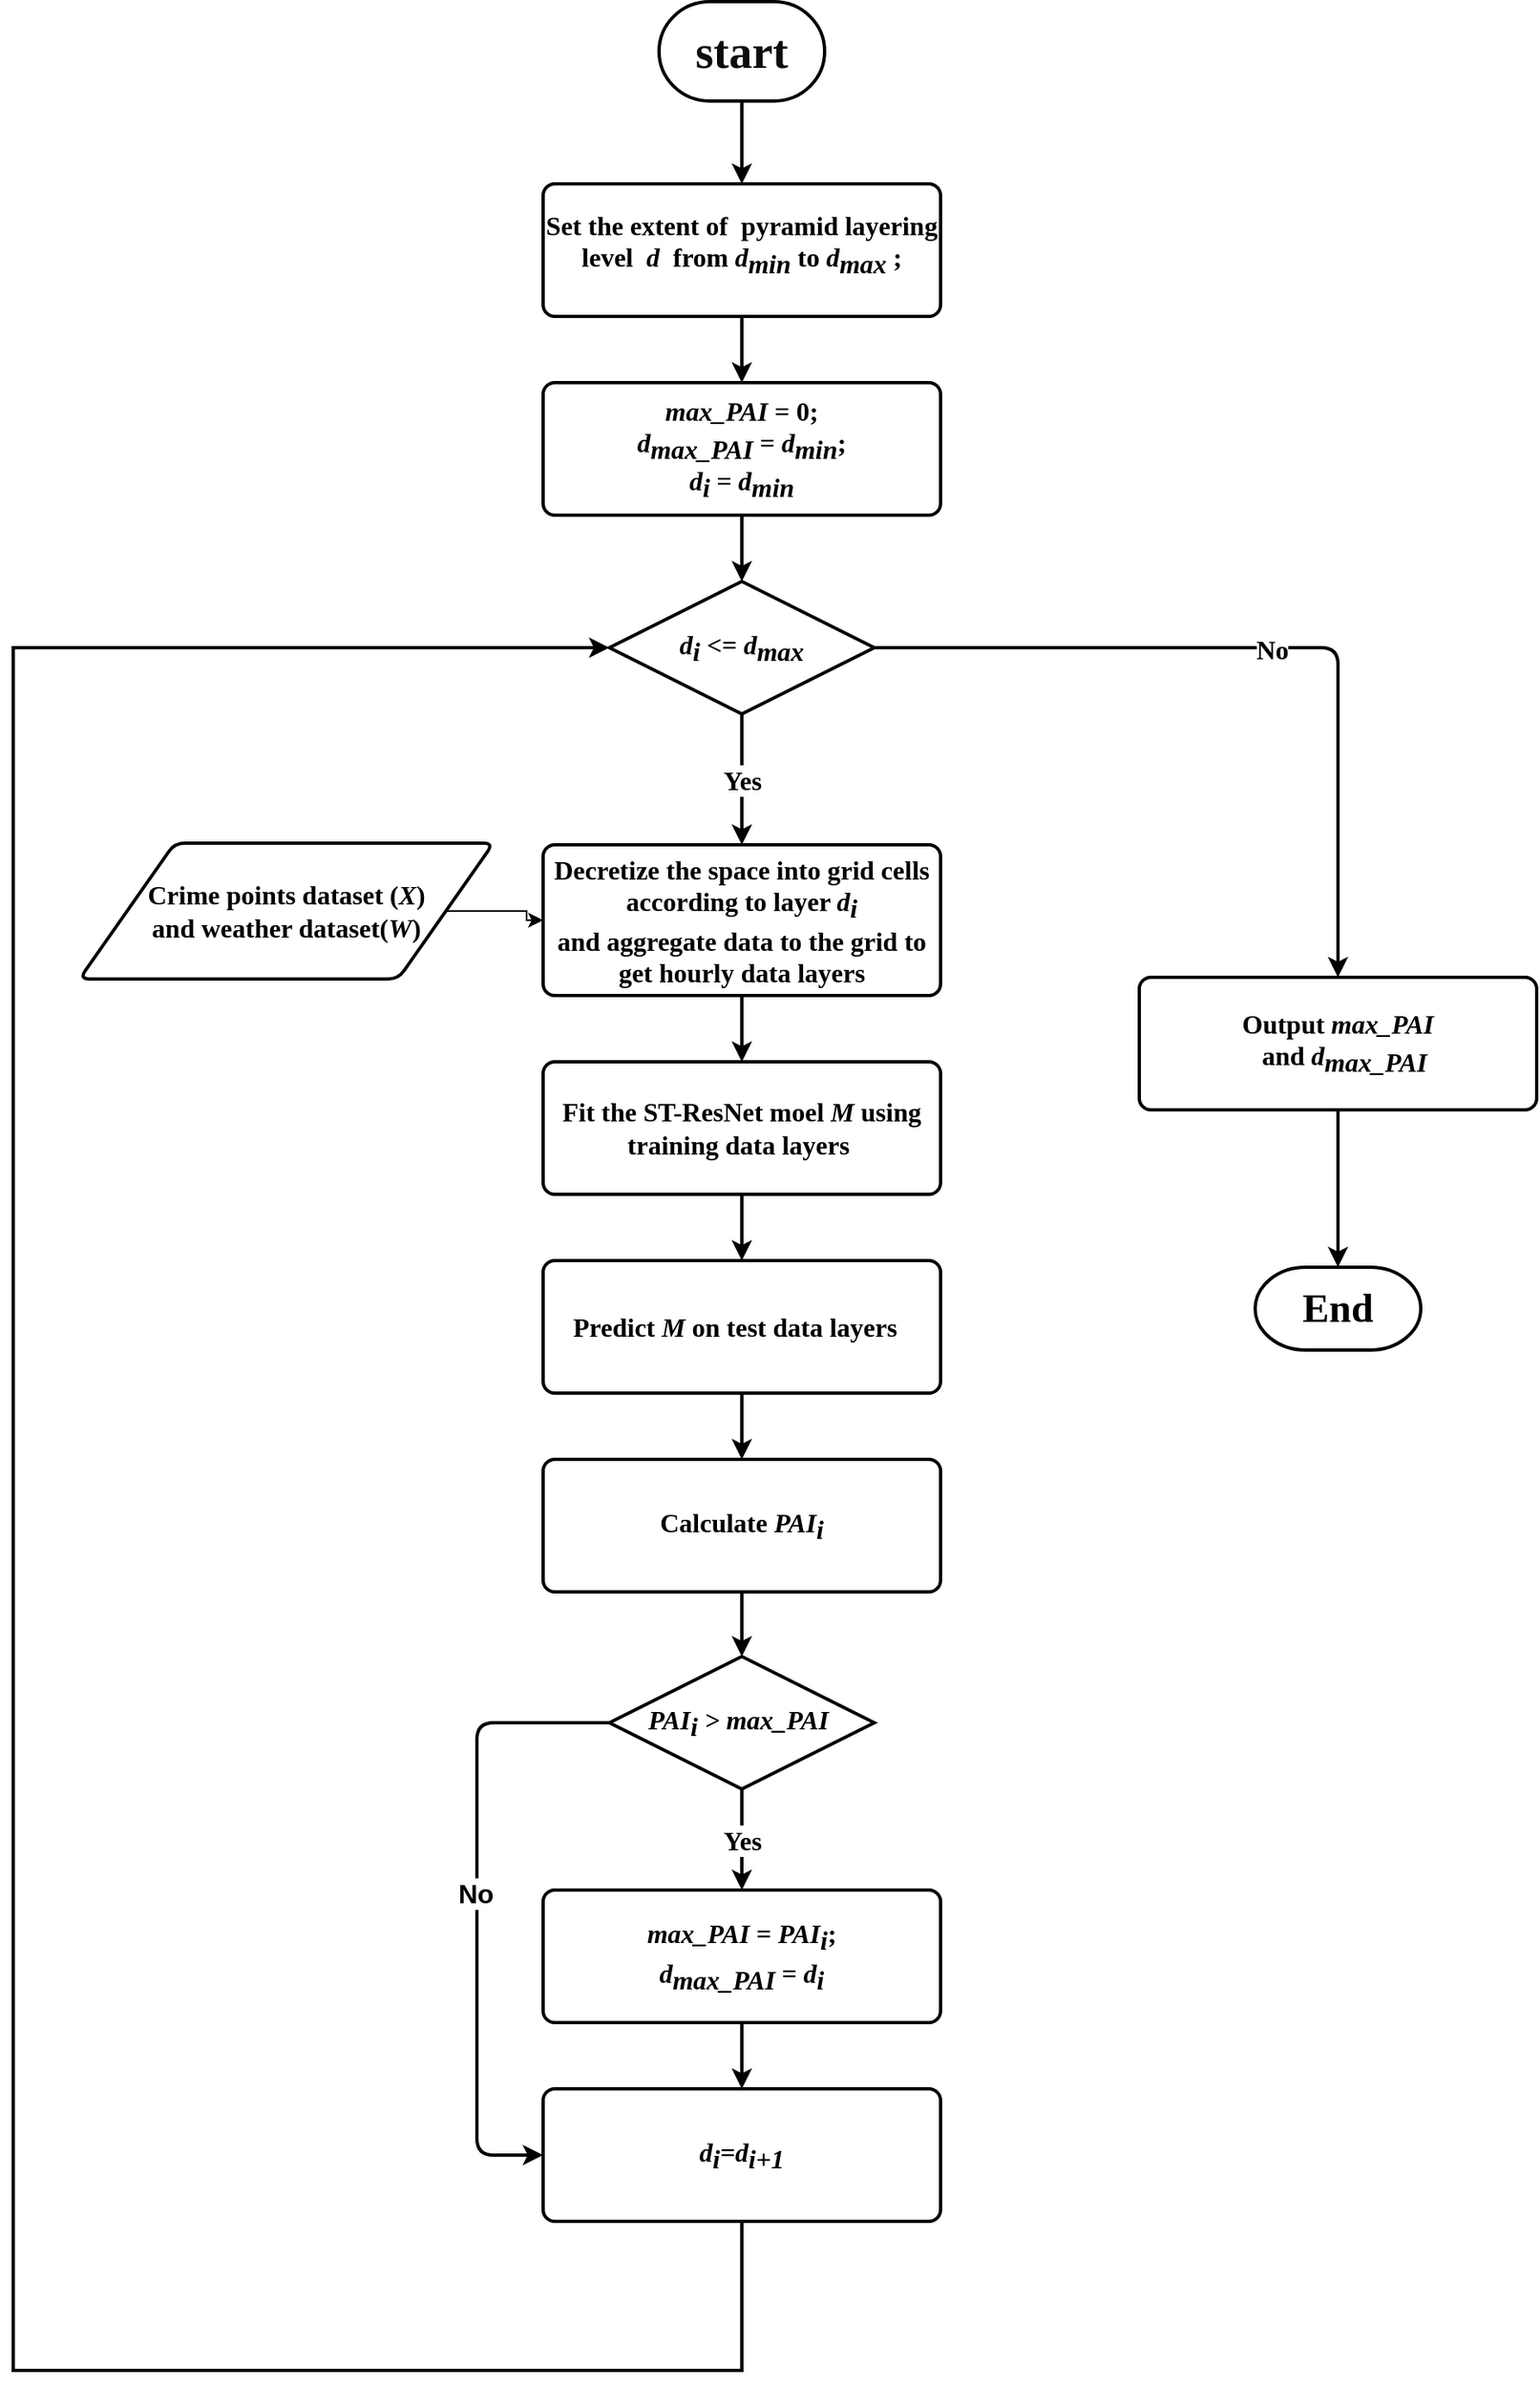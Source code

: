 <mxfile version="14.5.8" type="github">
  <diagram id="C5RBs43oDa-KdzZeNtuy" name="Page-1">
    <mxGraphModel dx="2249" dy="762" grid="1" gridSize="10" guides="1" tooltips="1" connect="1" arrows="1" fold="1" page="1" pageScale="1" pageWidth="827" pageHeight="1169" background="none" math="0" shadow="0">
      <root>
        <mxCell id="WIyWlLk6GJQsqaUBKTNV-0" />
        <mxCell id="WIyWlLk6GJQsqaUBKTNV-1" parent="WIyWlLk6GJQsqaUBKTNV-0" />
        <mxCell id="hjN7Fwfowrnle01kFaeb-0" value="start" style="strokeWidth=2;html=1;shape=mxgraph.flowchart.terminator;whiteSpace=wrap;fontSize=28;labelBackgroundColor=none;fontColor=#0D0D0D;fontFamily=Times New Roman;fontStyle=1" parent="WIyWlLk6GJQsqaUBKTNV-1" vertex="1">
          <mxGeometry x="190" y="90" width="100" height="60" as="geometry" />
        </mxCell>
        <mxCell id="hjN7Fwfowrnle01kFaeb-1" value="&lt;font style=&quot;font-size: 16px;&quot;&gt;&lt;br style=&quot;font-size: 16px;&quot;&gt;&lt;div style=&quot;font-size: 16px;&quot;&gt;&lt;span style=&quot;font-size: 16px;&quot;&gt;Set the extent of&amp;nbsp; pyramid layering level&amp;nbsp;&amp;nbsp;&lt;/span&gt;&lt;i style=&quot;font-size: 16px;&quot;&gt;d&amp;nbsp; &lt;/i&gt;&lt;span style=&quot;font-size: 16px;&quot;&gt;from &lt;i style=&quot;font-size: 16px;&quot;&gt;d&lt;sub style=&quot;font-size: 16px;&quot;&gt;min&lt;/sub&gt;&lt;/i&gt; to &lt;i style=&quot;font-size: 16px;&quot;&gt;d&lt;/i&gt;&lt;span style=&quot;font-style: italic; font-size: 16px;&quot;&gt;&lt;sub style=&quot;font-size: 16px;&quot;&gt;max&lt;/sub&gt;&amp;nbsp;&lt;/span&gt;;&lt;/span&gt;&lt;/div&gt;&lt;sup style=&quot;font-size: 16px;&quot;&gt;&lt;br style=&quot;font-size: 16px;&quot;&gt;&lt;/sup&gt;&lt;/font&gt;" style="rounded=1;whiteSpace=wrap;html=1;absoluteArcSize=1;arcSize=14;strokeWidth=2;fontFamily=Times New Roman;fontSize=16;align=center;fontStyle=1" parent="WIyWlLk6GJQsqaUBKTNV-1" vertex="1">
          <mxGeometry x="120" y="200" width="240" height="80" as="geometry" />
        </mxCell>
        <mxCell id="hjN7Fwfowrnle01kFaeb-10" style="edgeStyle=orthogonalEdgeStyle;rounded=0;orthogonalLoop=1;jettySize=auto;html=1;exitX=1;exitY=0.5;exitDx=0;exitDy=0;entryX=0;entryY=0.5;entryDx=0;entryDy=0;fontSize=16;fontFamily=Times New Roman;fontStyle=1" parent="WIyWlLk6GJQsqaUBKTNV-1" source="hjN7Fwfowrnle01kFaeb-2" target="hjN7Fwfowrnle01kFaeb-4" edge="1">
          <mxGeometry relative="1" as="geometry" />
        </mxCell>
        <mxCell id="hjN7Fwfowrnle01kFaeb-2" value="Crime points dataset (&lt;i style=&quot;font-size: 16px;&quot;&gt;X&lt;/i&gt;)&lt;br style=&quot;font-size: 16px;&quot;&gt;and weather dataset(&lt;i style=&quot;font-size: 16px;&quot;&gt;W&lt;/i&gt;)" style="shape=parallelogram;html=1;strokeWidth=2;perimeter=parallelogramPerimeter;whiteSpace=wrap;rounded=1;arcSize=12;size=0.23;fontSize=16;fontFamily=Times New Roman;fontStyle=1" parent="WIyWlLk6GJQsqaUBKTNV-1" vertex="1">
          <mxGeometry x="-160" y="598" width="250" height="82" as="geometry" />
        </mxCell>
        <mxCell id="hjN7Fwfowrnle01kFaeb-3" value="&lt;i style=&quot;font-size: 16px;&quot;&gt;max_PAI&lt;/i&gt;&lt;span style=&quot;font-size: 16px;&quot;&gt;&lt;i style=&quot;font-size: 16px;&quot;&gt;&amp;nbsp;&lt;/i&gt;= 0;&lt;/span&gt;&lt;br style=&quot;font-size: 16px;&quot;&gt;&lt;span style=&quot;font-size: 16px;&quot;&gt;&lt;div style=&quot;font-size: 16px;&quot;&gt;&lt;i style=&quot;font-size: 16px;&quot;&gt;d&lt;/i&gt;&lt;i style=&quot;font-size: 16px;&quot;&gt;&lt;sub style=&quot;font-size: 16px;&quot;&gt;max_PAI&amp;nbsp;&lt;/sub&gt;&lt;/i&gt;=&amp;nbsp;&lt;i style=&quot;font-size: 16px;&quot;&gt;d&lt;sub style=&quot;font-size: 16px;&quot;&gt;min&lt;/sub&gt;&lt;/i&gt;;&lt;/div&gt;&lt;div style=&quot;font-size: 16px;&quot;&gt;&lt;i style=&quot;font-size: 16px;&quot;&gt;d&lt;sub style=&quot;font-size: 16px;&quot;&gt;i&lt;/sub&gt; &lt;/i&gt;= &lt;i style=&quot;font-size: 16px;&quot;&gt;d&lt;sub style=&quot;font-size: 16px;&quot;&gt;min&lt;/sub&gt;&lt;/i&gt;&lt;/div&gt;&lt;/span&gt;" style="rounded=1;whiteSpace=wrap;html=1;absoluteArcSize=1;arcSize=14;strokeWidth=2;fontSize=16;fontFamily=Times New Roman;align=center;fontStyle=1" parent="WIyWlLk6GJQsqaUBKTNV-1" vertex="1">
          <mxGeometry x="120" y="320" width="240" height="80" as="geometry" />
        </mxCell>
        <mxCell id="hjN7Fwfowrnle01kFaeb-4" value="Decretize the space into grid cells according to layer &lt;i style=&quot;font-size: 16px;&quot;&gt;d&lt;sub style=&quot;font-size: 16px;&quot;&gt;i&lt;/sub&gt;&lt;/i&gt;&lt;br style=&quot;font-size: 16px;&quot;&gt;and aggregate data to the grid to get hourly data layers" style="rounded=1;whiteSpace=wrap;html=1;absoluteArcSize=1;arcSize=14;strokeWidth=2;fontSize=16;fontFamily=Times New Roman;fontStyle=1" parent="WIyWlLk6GJQsqaUBKTNV-1" vertex="1">
          <mxGeometry x="120" y="599" width="240" height="91" as="geometry" />
        </mxCell>
        <mxCell id="hjN7Fwfowrnle01kFaeb-5" value="Fit the ST-ResNet moel &lt;i style=&quot;font-size: 16px;&quot;&gt;M&lt;/i&gt; using training data layers&amp;nbsp;" style="rounded=1;whiteSpace=wrap;html=1;absoluteArcSize=1;arcSize=14;strokeWidth=2;fontSize=16;fontFamily=Times New Roman;fontStyle=1" parent="WIyWlLk6GJQsqaUBKTNV-1" vertex="1">
          <mxGeometry x="120" y="730" width="240" height="80" as="geometry" />
        </mxCell>
        <mxCell id="hjN7Fwfowrnle01kFaeb-6" value="Predict &lt;i style=&quot;font-size: 16px;&quot;&gt;M&lt;/i&gt; on test data layers&amp;nbsp;&amp;nbsp;" style="rounded=1;whiteSpace=wrap;html=1;absoluteArcSize=1;arcSize=14;strokeWidth=2;fontSize=16;fontFamily=Times New Roman;fontStyle=1" parent="WIyWlLk6GJQsqaUBKTNV-1" vertex="1">
          <mxGeometry x="120" y="850" width="240" height="80" as="geometry" />
        </mxCell>
        <mxCell id="hjN7Fwfowrnle01kFaeb-7" value="Calculate&amp;nbsp;&lt;span style=&quot;font-size: 16px;&quot;&gt;&lt;i style=&quot;font-size: 16px;&quot;&gt;PAI&lt;sub style=&quot;font-size: 16px;&quot;&gt;i&lt;/sub&gt;&lt;/i&gt;&lt;/span&gt;" style="rounded=1;whiteSpace=wrap;html=1;absoluteArcSize=1;arcSize=14;strokeWidth=2;fontSize=16;fontFamily=Times New Roman;fontStyle=1" parent="WIyWlLk6GJQsqaUBKTNV-1" vertex="1">
          <mxGeometry x="120" y="970" width="240" height="80" as="geometry" />
        </mxCell>
        <mxCell id="hjN7Fwfowrnle01kFaeb-11" value="" style="endArrow=classic;html=1;fontSize=16;exitX=0.5;exitY=1;exitDx=0;exitDy=0;exitPerimeter=0;entryX=0.5;entryY=0;entryDx=0;entryDy=0;fontFamily=Times New Roman;fontStyle=1;strokeWidth=2;" parent="WIyWlLk6GJQsqaUBKTNV-1" source="hjN7Fwfowrnle01kFaeb-0" target="hjN7Fwfowrnle01kFaeb-1" edge="1">
          <mxGeometry width="50" height="50" relative="1" as="geometry">
            <mxPoint x="160" y="420" as="sourcePoint" />
            <mxPoint x="210" y="370" as="targetPoint" />
          </mxGeometry>
        </mxCell>
        <mxCell id="hjN7Fwfowrnle01kFaeb-12" value="" style="endArrow=classic;html=1;fontSize=16;exitX=0.5;exitY=1;exitDx=0;exitDy=0;entryX=0.5;entryY=0;entryDx=0;entryDy=0;fontFamily=Times New Roman;fontStyle=1;strokeWidth=2;" parent="WIyWlLk6GJQsqaUBKTNV-1" source="hjN7Fwfowrnle01kFaeb-1" target="hjN7Fwfowrnle01kFaeb-3" edge="1">
          <mxGeometry width="50" height="50" relative="1" as="geometry">
            <mxPoint x="160" y="420" as="sourcePoint" />
            <mxPoint x="210" y="370" as="targetPoint" />
          </mxGeometry>
        </mxCell>
        <mxCell id="hjN7Fwfowrnle01kFaeb-13" value="" style="endArrow=classic;html=1;fontSize=16;exitX=0.5;exitY=1;exitDx=0;exitDy=0;fontFamily=Times New Roman;fontStyle=1;strokeWidth=2;" parent="WIyWlLk6GJQsqaUBKTNV-1" source="hjN7Fwfowrnle01kFaeb-3" target="YA9H4fB15c2VrXf1QAoc-0" edge="1">
          <mxGeometry width="50" height="50" relative="1" as="geometry">
            <mxPoint x="160" y="500" as="sourcePoint" />
            <mxPoint x="410" y="430" as="targetPoint" />
          </mxGeometry>
        </mxCell>
        <mxCell id="hjN7Fwfowrnle01kFaeb-14" value="" style="endArrow=classic;html=1;fontSize=16;entryX=0.5;entryY=0;entryDx=0;entryDy=0;exitX=0.5;exitY=1;exitDx=0;exitDy=0;fontFamily=Times New Roman;fontStyle=1;strokeWidth=2;" parent="WIyWlLk6GJQsqaUBKTNV-1" source="hjN7Fwfowrnle01kFaeb-4" target="hjN7Fwfowrnle01kFaeb-5" edge="1">
          <mxGeometry width="50" height="50" relative="1" as="geometry">
            <mxPoint x="230" y="560" as="sourcePoint" />
            <mxPoint x="210" y="530" as="targetPoint" />
          </mxGeometry>
        </mxCell>
        <mxCell id="hjN7Fwfowrnle01kFaeb-15" value="" style="endArrow=classic;html=1;fontSize=16;entryX=0.5;entryY=0;entryDx=0;entryDy=0;exitX=0.5;exitY=1;exitDx=0;exitDy=0;fontFamily=Times New Roman;fontStyle=1;strokeWidth=2;" parent="WIyWlLk6GJQsqaUBKTNV-1" source="hjN7Fwfowrnle01kFaeb-5" target="hjN7Fwfowrnle01kFaeb-6" edge="1">
          <mxGeometry width="50" height="50" relative="1" as="geometry">
            <mxPoint x="220" y="690" as="sourcePoint" />
            <mxPoint x="210" y="700" as="targetPoint" />
          </mxGeometry>
        </mxCell>
        <mxCell id="hjN7Fwfowrnle01kFaeb-16" value="" style="endArrow=classic;html=1;fontSize=16;exitX=0.5;exitY=1;exitDx=0;exitDy=0;entryX=0.5;entryY=0;entryDx=0;entryDy=0;fontFamily=Times New Roman;fontStyle=1;strokeWidth=2;" parent="WIyWlLk6GJQsqaUBKTNV-1" source="hjN7Fwfowrnle01kFaeb-6" target="hjN7Fwfowrnle01kFaeb-7" edge="1">
          <mxGeometry width="50" height="50" relative="1" as="geometry">
            <mxPoint x="160" y="830" as="sourcePoint" />
            <mxPoint x="210" y="780" as="targetPoint" />
          </mxGeometry>
        </mxCell>
        <mxCell id="YA9H4fB15c2VrXf1QAoc-7" style="edgeStyle=orthogonalEdgeStyle;rounded=0;orthogonalLoop=1;jettySize=auto;html=1;entryX=0;entryY=0.5;entryDx=0;entryDy=0;exitX=0.5;exitY=1;exitDx=0;exitDy=0;fontSize=16;fontStyle=1;strokeWidth=2;" parent="WIyWlLk6GJQsqaUBKTNV-1" source="YA9H4fB15c2VrXf1QAoc-8" target="YA9H4fB15c2VrXf1QAoc-0" edge="1">
          <mxGeometry relative="1" as="geometry">
            <mxPoint x="-200" y="430" as="targetPoint" />
            <mxPoint x="10" y="1380" as="sourcePoint" />
            <Array as="points">
              <mxPoint x="240" y="1520" />
              <mxPoint x="-200" y="1520" />
              <mxPoint x="-200" y="480" />
            </Array>
          </mxGeometry>
        </mxCell>
        <mxCell id="hjN7Fwfowrnle01kFaeb-18" value="&lt;i style=&quot;font-size: 16px&quot;&gt;PAI&lt;sub style=&quot;font-size: 16px&quot;&gt;i&amp;nbsp;&lt;/sub&gt;&amp;gt;&amp;nbsp;&lt;/i&gt;&lt;i style=&quot;font-size: 16px&quot;&gt;max_PAI&lt;/i&gt;&lt;i style=&quot;font-size: 16px&quot;&gt;&lt;sub style=&quot;font-size: 16px&quot;&gt;&amp;nbsp;&lt;/sub&gt;&lt;/i&gt;" style="strokeWidth=2;html=1;shape=mxgraph.flowchart.decision;whiteSpace=wrap;fontSize=16;fontFamily=Times New Roman;fontStyle=1" parent="WIyWlLk6GJQsqaUBKTNV-1" vertex="1">
          <mxGeometry x="160" y="1089" width="160" height="80" as="geometry" />
        </mxCell>
        <mxCell id="hjN7Fwfowrnle01kFaeb-19" value="" style="endArrow=classic;html=1;fontSize=16;exitX=0.5;exitY=1;exitDx=0;exitDy=0;fontFamily=Times New Roman;entryX=0.5;entryY=0;entryDx=0;entryDy=0;entryPerimeter=0;fontStyle=1;strokeWidth=2;" parent="WIyWlLk6GJQsqaUBKTNV-1" source="hjN7Fwfowrnle01kFaeb-7" target="hjN7Fwfowrnle01kFaeb-18" edge="1">
          <mxGeometry width="50" height="50" relative="1" as="geometry">
            <mxPoint x="160" y="1000" as="sourcePoint" />
            <mxPoint x="390" y="1060" as="targetPoint" />
          </mxGeometry>
        </mxCell>
        <mxCell id="hjN7Fwfowrnle01kFaeb-20" value="" style="endArrow=classic;html=1;fontSize=16;exitX=0.5;exitY=1;exitDx=0;exitDy=0;exitPerimeter=0;fontFamily=Times New Roman;entryX=0.5;entryY=0;entryDx=0;entryDy=0;fontStyle=1;strokeWidth=2;" parent="WIyWlLk6GJQsqaUBKTNV-1" source="hjN7Fwfowrnle01kFaeb-18" target="YA9H4fB15c2VrXf1QAoc-5" edge="1">
          <mxGeometry relative="1" as="geometry">
            <mxPoint x="110" y="1131" as="sourcePoint" />
            <mxPoint x="240" y="1240" as="targetPoint" />
          </mxGeometry>
        </mxCell>
        <mxCell id="hjN7Fwfowrnle01kFaeb-21" value="Yes" style="edgeLabel;resizable=0;html=1;align=center;verticalAlign=middle;fontFamily=Times New Roman;fontSize=16;fontStyle=1" parent="hjN7Fwfowrnle01kFaeb-20" connectable="0" vertex="1">
          <mxGeometry relative="1" as="geometry" />
        </mxCell>
        <mxCell id="hjN7Fwfowrnle01kFaeb-23" value="" style="endArrow=classic;html=1;fontSize=16;fontFamily=Times New Roman;exitX=1;exitY=0.5;exitDx=0;exitDy=0;entryX=0.5;entryY=0;entryDx=0;entryDy=0;fontStyle=1;strokeWidth=2;" parent="WIyWlLk6GJQsqaUBKTNV-1" source="YA9H4fB15c2VrXf1QAoc-0" target="YA9H4fB15c2VrXf1QAoc-14" edge="1">
          <mxGeometry relative="1" as="geometry">
            <mxPoint x="420" y="350" as="sourcePoint" />
            <mxPoint x="520" y="760" as="targetPoint" />
            <Array as="points">
              <mxPoint x="600" y="480" />
            </Array>
          </mxGeometry>
        </mxCell>
        <mxCell id="hjN7Fwfowrnle01kFaeb-24" value="No" style="edgeLabel;resizable=0;html=1;align=center;verticalAlign=middle;fontFamily=Times New Roman;fontSize=16;fontStyle=1" parent="hjN7Fwfowrnle01kFaeb-23" connectable="0" vertex="1">
          <mxGeometry relative="1" as="geometry">
            <mxPoint y="1" as="offset" />
          </mxGeometry>
        </mxCell>
        <mxCell id="hjN7Fwfowrnle01kFaeb-26" value="End" style="strokeWidth=2;html=1;shape=mxgraph.flowchart.terminator;whiteSpace=wrap;fontSize=24;fontFamily=Times New Roman;fontStyle=1" parent="WIyWlLk6GJQsqaUBKTNV-1" vertex="1">
          <mxGeometry x="550" y="854" width="100" height="50" as="geometry" />
        </mxCell>
        <mxCell id="YA9H4fB15c2VrXf1QAoc-0" value="&lt;font face=&quot;Times New Roman&quot; style=&quot;font-size: 16px;&quot;&gt;&lt;i style=&quot;font-size: 16px;&quot;&gt;d&lt;sub style=&quot;font-size: 16px;&quot;&gt;i&amp;nbsp;&lt;/sub&gt;&lt;/i&gt;&amp;lt;=&amp;nbsp;&lt;i style=&quot;font-size: 16px;&quot;&gt;d&lt;sub style=&quot;font-size: 16px;&quot;&gt;max&lt;/sub&gt;&lt;/i&gt;&lt;/font&gt;" style="rhombus;whiteSpace=wrap;html=1;fontSize=16;fontStyle=1;strokeWidth=2;" parent="WIyWlLk6GJQsqaUBKTNV-1" vertex="1">
          <mxGeometry x="160" y="440" width="160" height="80" as="geometry" />
        </mxCell>
        <mxCell id="YA9H4fB15c2VrXf1QAoc-1" value="" style="endArrow=classic;html=1;fontSize=16;exitX=0.5;exitY=1;exitDx=0;exitDy=0;fontFamily=Times New Roman;fontStyle=1;strokeWidth=2;" parent="WIyWlLk6GJQsqaUBKTNV-1" source="YA9H4fB15c2VrXf1QAoc-0" target="hjN7Fwfowrnle01kFaeb-4" edge="1">
          <mxGeometry relative="1" as="geometry">
            <mxPoint x="359.31" y="898" as="sourcePoint" />
            <mxPoint x="359.31" y="959" as="targetPoint" />
          </mxGeometry>
        </mxCell>
        <mxCell id="YA9H4fB15c2VrXf1QAoc-2" value="Yes" style="edgeLabel;resizable=0;html=1;align=center;verticalAlign=middle;fontFamily=Times New Roman;fontSize=16;fontStyle=1" parent="YA9H4fB15c2VrXf1QAoc-1" connectable="0" vertex="1">
          <mxGeometry relative="1" as="geometry" />
        </mxCell>
        <mxCell id="YA9H4fB15c2VrXf1QAoc-5" value="&lt;i style=&quot;font-size: 16px;&quot;&gt;max_PAI&lt;/i&gt;&lt;span style=&quot;font-size: 16px;&quot;&gt;&lt;i style=&quot;font-size: 16px;&quot;&gt;&amp;nbsp;&lt;/i&gt;=&amp;nbsp;&lt;/span&gt;&lt;i style=&quot;font-size: 16px;&quot;&gt;PAI&lt;sub style=&quot;font-size: 16px;&quot;&gt;i&lt;/sub&gt;&lt;/i&gt;&lt;span style=&quot;font-size: 16px;&quot;&gt;;&lt;/span&gt;&lt;br style=&quot;font-size: 16px;&quot;&gt;&lt;span style=&quot;font-size: 16px;&quot;&gt;&lt;i style=&quot;font-size: 16px;&quot;&gt;d&lt;/i&gt;&lt;i style=&quot;font-size: 16px;&quot;&gt;&lt;sub style=&quot;font-size: 16px;&quot;&gt;max_PAI&amp;nbsp;&lt;/sub&gt;&lt;/i&gt;=&amp;nbsp;&lt;i style=&quot;font-size: 16px;&quot;&gt;d&lt;sub style=&quot;font-size: 16px;&quot;&gt;i&lt;/sub&gt;&lt;/i&gt;&lt;/span&gt;&lt;span style=&quot;font-size: 16px;&quot;&gt;&lt;i style=&quot;font-size: 16px;&quot;&gt;&lt;sub style=&quot;font-size: 16px;&quot;&gt;&lt;br style=&quot;font-size: 16px;&quot;&gt;&lt;/sub&gt;&lt;/i&gt;&lt;/span&gt;" style="rounded=1;whiteSpace=wrap;html=1;absoluteArcSize=1;arcSize=14;strokeWidth=2;fontSize=16;fontFamily=Times New Roman;fontStyle=1" parent="WIyWlLk6GJQsqaUBKTNV-1" vertex="1">
          <mxGeometry x="120" y="1230" width="240" height="80" as="geometry" />
        </mxCell>
        <mxCell id="YA9H4fB15c2VrXf1QAoc-8" value="&lt;span style=&quot;font-size: 16px;&quot;&gt;&lt;i style=&quot;font-size: 16px;&quot;&gt;d&lt;sub style=&quot;font-size: 16px;&quot;&gt;i&lt;/sub&gt;=d&lt;sub style=&quot;font-size: 16px;&quot;&gt;i+1&lt;/sub&gt;&lt;br style=&quot;font-size: 16px;&quot;&gt;&lt;/i&gt;&lt;/span&gt;" style="rounded=1;whiteSpace=wrap;html=1;absoluteArcSize=1;arcSize=14;strokeWidth=2;fontSize=16;fontFamily=Times New Roman;fontStyle=1" parent="WIyWlLk6GJQsqaUBKTNV-1" vertex="1">
          <mxGeometry x="120" y="1350" width="240" height="80" as="geometry" />
        </mxCell>
        <mxCell id="YA9H4fB15c2VrXf1QAoc-9" value="" style="endArrow=classic;html=1;exitX=0.5;exitY=1;exitDx=0;exitDy=0;fontSize=16;fontStyle=1;strokeWidth=2;" parent="WIyWlLk6GJQsqaUBKTNV-1" source="YA9H4fB15c2VrXf1QAoc-5" target="YA9H4fB15c2VrXf1QAoc-8" edge="1">
          <mxGeometry width="50" height="50" relative="1" as="geometry">
            <mxPoint x="240" y="1420" as="sourcePoint" />
            <mxPoint x="290" y="1370" as="targetPoint" />
          </mxGeometry>
        </mxCell>
        <mxCell id="YA9H4fB15c2VrXf1QAoc-11" value="" style="endArrow=classic;html=1;exitX=0;exitY=0.5;exitDx=0;exitDy=0;exitPerimeter=0;entryX=0;entryY=0.5;entryDx=0;entryDy=0;fontSize=16;fontStyle=1;strokeWidth=2;" parent="WIyWlLk6GJQsqaUBKTNV-1" source="hjN7Fwfowrnle01kFaeb-18" target="YA9H4fB15c2VrXf1QAoc-8" edge="1">
          <mxGeometry relative="1" as="geometry">
            <mxPoint x="160" y="1260" as="sourcePoint" />
            <mxPoint x="240" y="1320" as="targetPoint" />
            <Array as="points">
              <mxPoint x="80" y="1129" />
              <mxPoint x="80" y="1390" />
            </Array>
          </mxGeometry>
        </mxCell>
        <mxCell id="YA9H4fB15c2VrXf1QAoc-13" value="No" style="edgeLabel;html=1;align=center;verticalAlign=middle;resizable=0;points=[];fontSize=16;fontStyle=1" parent="YA9H4fB15c2VrXf1QAoc-11" vertex="1" connectable="0">
          <mxGeometry x="-0.042" y="-1" relative="1" as="geometry">
            <mxPoint as="offset" />
          </mxGeometry>
        </mxCell>
        <mxCell id="YA9H4fB15c2VrXf1QAoc-14" value="Output&amp;nbsp;&lt;i style=&quot;font-size: 16px;&quot;&gt;max_PAI&lt;/i&gt;&lt;br style=&quot;font-size: 16px;&quot;&gt;&amp;nbsp; and&amp;nbsp;&lt;i style=&quot;font-size: 16px;&quot;&gt;d&lt;/i&gt;&lt;i style=&quot;font-size: 16px;&quot;&gt;&lt;sub style=&quot;font-size: 16px;&quot;&gt;max_PAI&lt;/sub&gt;&lt;/i&gt;" style="rounded=1;whiteSpace=wrap;html=1;absoluteArcSize=1;arcSize=14;strokeWidth=2;fontSize=16;fontFamily=Times New Roman;fontStyle=1" parent="WIyWlLk6GJQsqaUBKTNV-1" vertex="1">
          <mxGeometry x="480" y="679" width="240" height="80" as="geometry" />
        </mxCell>
        <mxCell id="YA9H4fB15c2VrXf1QAoc-15" value="" style="endArrow=classic;html=1;exitX=0.5;exitY=1;exitDx=0;exitDy=0;entryX=0.5;entryY=0;entryDx=0;entryDy=0;entryPerimeter=0;fontSize=16;fontStyle=1;strokeWidth=2;" parent="WIyWlLk6GJQsqaUBKTNV-1" source="YA9H4fB15c2VrXf1QAoc-14" target="hjN7Fwfowrnle01kFaeb-26" edge="1">
          <mxGeometry width="50" height="50" relative="1" as="geometry">
            <mxPoint x="520" y="910" as="sourcePoint" />
            <mxPoint x="570" y="860" as="targetPoint" />
          </mxGeometry>
        </mxCell>
      </root>
    </mxGraphModel>
  </diagram>
</mxfile>
